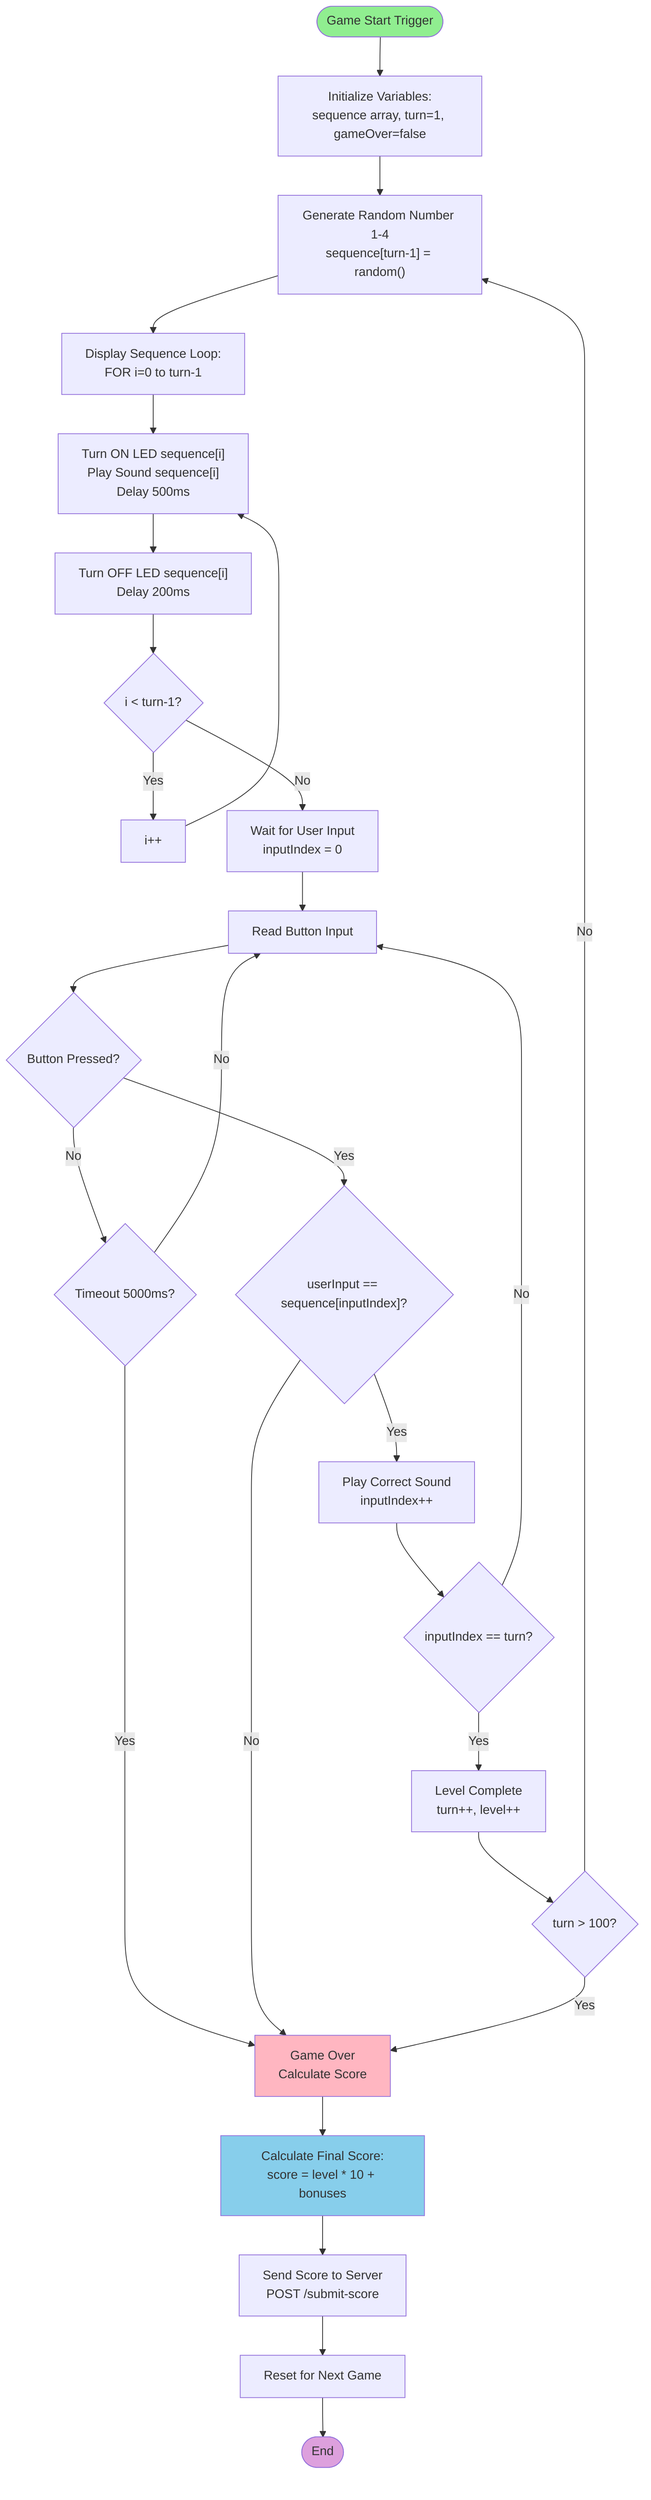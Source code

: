flowchart TD
    Start([Game Start Trigger]) --> Init["Initialize Variables:<br/>sequence array, turn=1, gameOver=false"]
    Init --> GenSeq["Generate Random Number 1-4<br/>sequence[turn-1] = random()"]
    GenSeq --> ShowSeq["Display Sequence Loop:<br/>FOR i=0 to turn-1"]
    ShowSeq --> LED["Turn ON LED sequence[i]<br/>Play Sound sequence[i]<br/>Delay 500ms"]
    LED --> LEDOff["Turn OFF LED sequence[i]<br/>Delay 200ms"]
    LEDOff --> SeqCheck{"i < turn-1?"}
    SeqCheck -->|Yes| NextLED["i++"] --> LED
    SeqCheck -->|No| WaitInput["Wait for User Input<br/>inputIndex = 0"]
    
    WaitInput --> ReadBtn["Read Button Input"]
    ReadBtn --> BtnPressed{"Button Pressed?"}
    BtnPressed -->|No| Timeout{"Timeout 5000ms?"}
    Timeout -->|No| ReadBtn
    Timeout -->|Yes| GameOver["Game Over<br/>Calculate Score"]
    
    BtnPressed -->|Yes| ValidateInput{"userInput == sequence[inputIndex]?"}
    ValidateInput -->|No| GameOver
    ValidateInput -->|Yes| CorrectSound["Play Correct Sound<br/>inputIndex++"]
    CorrectSound --> AllCorrect{"inputIndex == turn?"}
    AllCorrect -->|No| ReadBtn
    AllCorrect -->|Yes| LevelUp["Level Complete<br/>turn++, level++"]
    LevelUp --> MaxLevel{"turn > 100?"}
    MaxLevel -->|Yes| GameOver
    MaxLevel -->|No| GenSeq
    
    GameOver --> CalcScore["Calculate Final Score:<br/>score = level * 10 + bonuses"]
    CalcScore --> SendScore["Send Score to Server<br/>POST /submit-score"]
    SendScore --> Reset["Reset for Next Game"]
    Reset --> End([End])
    
    style Start fill:#90EE90
    style GameOver fill:#FFB6C1
    style CalcScore fill:#87CEEB
    style End fill:#DDA0DD